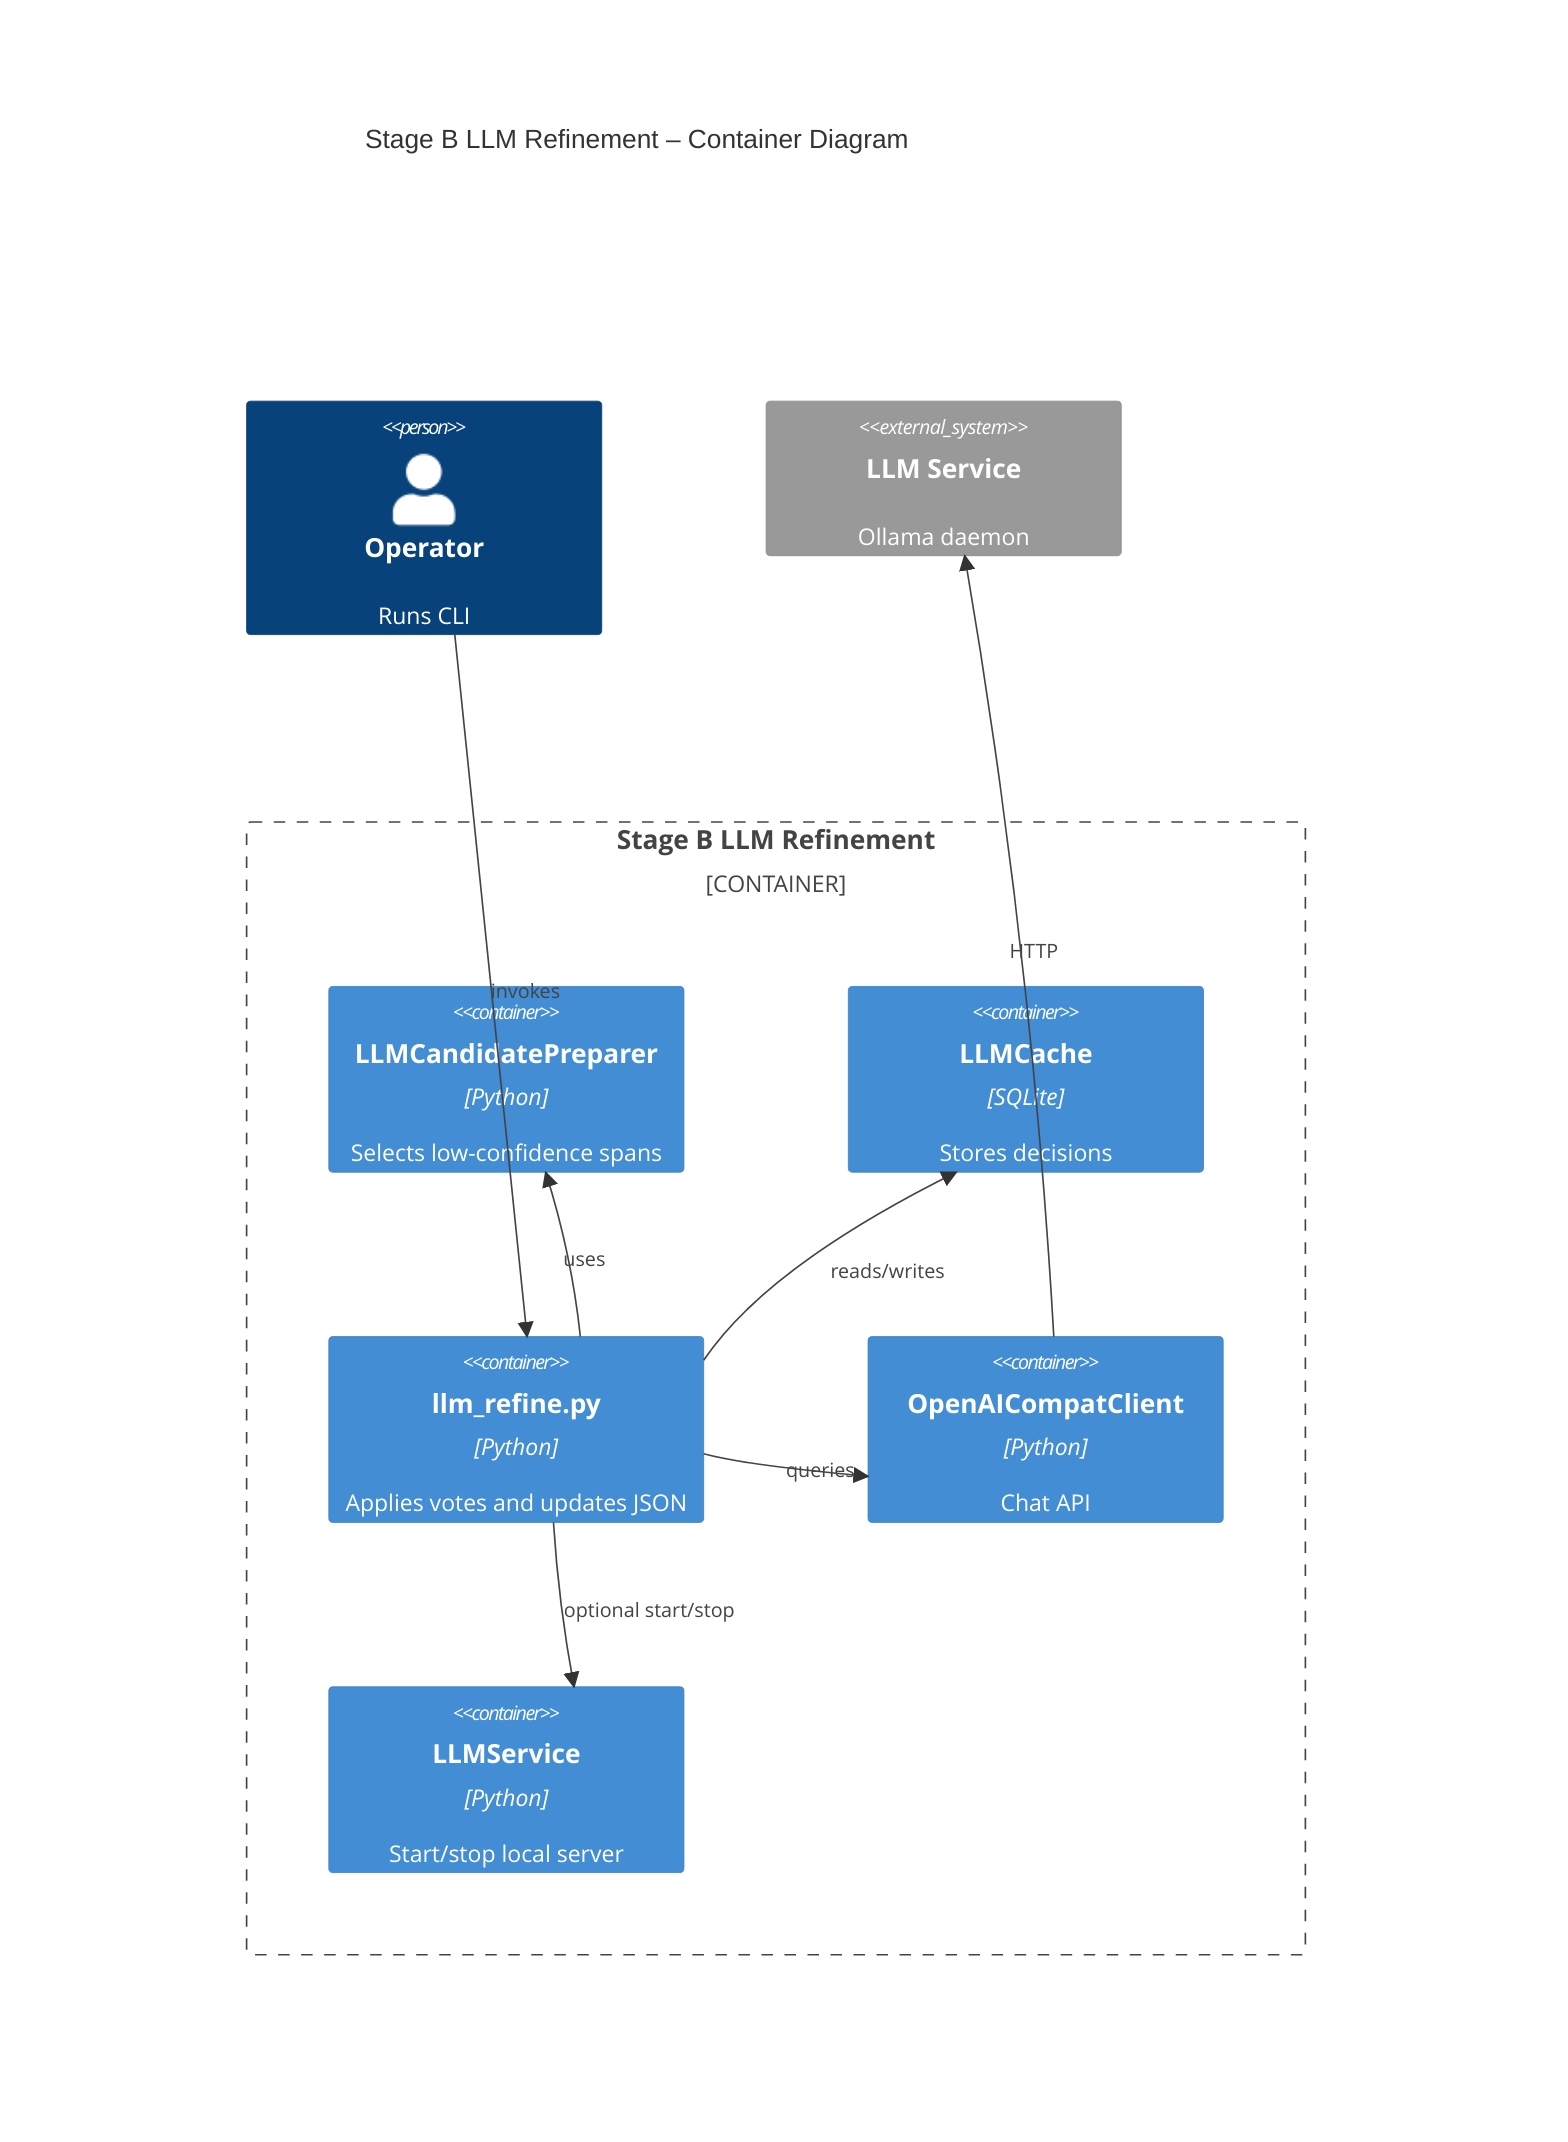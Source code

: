 C4Container
    title Stage B LLM Refinement – Container Diagram

    Person(operator, "Operator", "Runs CLI")

    Container_Boundary(stageb, "Stage B LLM Refinement") {
        Container(prep, "LLMCandidatePreparer", "Python", "Selects low-confidence spans")
        Container(cache, "LLMCache", "SQLite", "Stores decisions")
        Container(refine, "llm_refine.py", "Python", "Applies votes and updates JSON")
        Container(client, "OpenAICompatClient", "Python", "Chat API")
        Container(manager, "LLMService", "Python", "Start/stop local server")
    }

    System_Ext(ollama, "LLM Service", "Ollama daemon")

    Rel(operator, refine, "invokes")
    Rel(refine, prep, "uses")
    Rel(refine, cache, "reads/writes")
    Rel(refine, client, "queries")
    Rel(client, ollama, "HTTP")
    Rel(refine, manager, "optional start/stop")

    UpdateLayoutConfig($c4ShapeInRow="3", $c4BoundaryInRow="1")